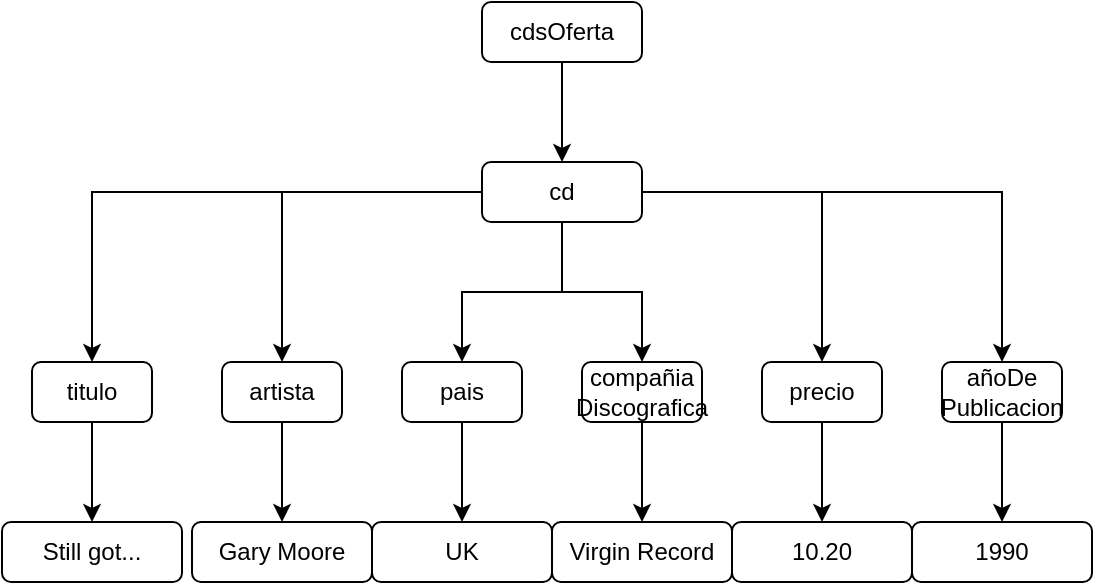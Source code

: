 <mxfile version="13.7.3" type="device"><diagram id="6PDV2hIfOCl5iAvbKFGa" name="Página-1"><mxGraphModel dx="1092" dy="1321" grid="1" gridSize="10" guides="1" tooltips="1" connect="1" arrows="1" fold="1" page="1" pageScale="1" pageWidth="1169" pageHeight="827" math="0" shadow="0"><root><mxCell id="0"/><mxCell id="1" parent="0"/><mxCell id="RucLB_RYUw18ixzKtMw6-12" value="" style="edgeStyle=orthogonalEdgeStyle;rounded=0;orthogonalLoop=1;jettySize=auto;html=1;entryX=0.5;entryY=0;entryDx=0;entryDy=0;" edge="1" parent="1" source="RucLB_RYUw18ixzKtMw6-1" target="RucLB_RYUw18ixzKtMw6-7"><mxGeometry relative="1" as="geometry"/></mxCell><mxCell id="RucLB_RYUw18ixzKtMw6-13" style="edgeStyle=orthogonalEdgeStyle;rounded=0;orthogonalLoop=1;jettySize=auto;html=1;entryX=0.5;entryY=0;entryDx=0;entryDy=0;" edge="1" parent="1" source="RucLB_RYUw18ixzKtMw6-1" target="RucLB_RYUw18ixzKtMw6-6"><mxGeometry relative="1" as="geometry"/></mxCell><mxCell id="RucLB_RYUw18ixzKtMw6-14" style="edgeStyle=orthogonalEdgeStyle;rounded=0;orthogonalLoop=1;jettySize=auto;html=1;entryX=0.5;entryY=0;entryDx=0;entryDy=0;" edge="1" parent="1" source="RucLB_RYUw18ixzKtMw6-1" target="RucLB_RYUw18ixzKtMw6-3"><mxGeometry relative="1" as="geometry"/></mxCell><mxCell id="RucLB_RYUw18ixzKtMw6-15" style="edgeStyle=orthogonalEdgeStyle;rounded=0;orthogonalLoop=1;jettySize=auto;html=1;entryX=0.5;entryY=0;entryDx=0;entryDy=0;" edge="1" parent="1" source="RucLB_RYUw18ixzKtMw6-1" target="RucLB_RYUw18ixzKtMw6-5"><mxGeometry relative="1" as="geometry"/></mxCell><mxCell id="RucLB_RYUw18ixzKtMw6-16" style="edgeStyle=orthogonalEdgeStyle;rounded=0;orthogonalLoop=1;jettySize=auto;html=1;entryX=0.5;entryY=0;entryDx=0;entryDy=0;" edge="1" parent="1" source="RucLB_RYUw18ixzKtMw6-1" target="RucLB_RYUw18ixzKtMw6-4"><mxGeometry relative="1" as="geometry"/></mxCell><mxCell id="RucLB_RYUw18ixzKtMw6-17" style="edgeStyle=orthogonalEdgeStyle;rounded=0;orthogonalLoop=1;jettySize=auto;html=1;entryX=0.5;entryY=0;entryDx=0;entryDy=0;" edge="1" parent="1" source="RucLB_RYUw18ixzKtMw6-1" target="RucLB_RYUw18ixzKtMw6-2"><mxGeometry relative="1" as="geometry"/></mxCell><mxCell id="RucLB_RYUw18ixzKtMw6-1" value="cd" style="rounded=1;whiteSpace=wrap;html=1;" vertex="1" parent="1"><mxGeometry x="280" y="30" width="80" height="30" as="geometry"/></mxCell><mxCell id="RucLB_RYUw18ixzKtMw6-36" value="" style="edgeStyle=orthogonalEdgeStyle;rounded=0;orthogonalLoop=1;jettySize=auto;html=1;" edge="1" parent="1" source="RucLB_RYUw18ixzKtMw6-2" target="RucLB_RYUw18ixzKtMw6-31"><mxGeometry relative="1" as="geometry"/></mxCell><mxCell id="RucLB_RYUw18ixzKtMw6-2" value="compañia&lt;br&gt;Discografica" style="rounded=1;whiteSpace=wrap;html=1;" vertex="1" parent="1"><mxGeometry x="330" y="130" width="60" height="30" as="geometry"/></mxCell><mxCell id="RucLB_RYUw18ixzKtMw6-35" value="" style="edgeStyle=orthogonalEdgeStyle;rounded=0;orthogonalLoop=1;jettySize=auto;html=1;" edge="1" parent="1" source="RucLB_RYUw18ixzKtMw6-3" target="RucLB_RYUw18ixzKtMw6-30"><mxGeometry relative="1" as="geometry"/></mxCell><mxCell id="RucLB_RYUw18ixzKtMw6-3" value="pais" style="rounded=1;whiteSpace=wrap;html=1;" vertex="1" parent="1"><mxGeometry x="240" y="130" width="60" height="30" as="geometry"/></mxCell><mxCell id="RucLB_RYUw18ixzKtMw6-37" value="" style="edgeStyle=orthogonalEdgeStyle;rounded=0;orthogonalLoop=1;jettySize=auto;html=1;" edge="1" parent="1" source="RucLB_RYUw18ixzKtMw6-4" target="RucLB_RYUw18ixzKtMw6-32"><mxGeometry relative="1" as="geometry"/></mxCell><mxCell id="RucLB_RYUw18ixzKtMw6-4" value="precio" style="rounded=1;whiteSpace=wrap;html=1;" vertex="1" parent="1"><mxGeometry x="420" y="130" width="60" height="30" as="geometry"/></mxCell><mxCell id="RucLB_RYUw18ixzKtMw6-38" value="" style="edgeStyle=orthogonalEdgeStyle;rounded=0;orthogonalLoop=1;jettySize=auto;html=1;" edge="1" parent="1" source="RucLB_RYUw18ixzKtMw6-5" target="RucLB_RYUw18ixzKtMw6-29"><mxGeometry relative="1" as="geometry"/></mxCell><mxCell id="RucLB_RYUw18ixzKtMw6-5" value="añoDe&lt;br&gt;Publicacion" style="rounded=1;whiteSpace=wrap;html=1;" vertex="1" parent="1"><mxGeometry x="510" y="130" width="60" height="30" as="geometry"/></mxCell><mxCell id="RucLB_RYUw18ixzKtMw6-34" value="" style="edgeStyle=orthogonalEdgeStyle;rounded=0;orthogonalLoop=1;jettySize=auto;html=1;" edge="1" parent="1" source="RucLB_RYUw18ixzKtMw6-6" target="RucLB_RYUw18ixzKtMw6-28"><mxGeometry relative="1" as="geometry"/></mxCell><mxCell id="RucLB_RYUw18ixzKtMw6-6" value="artista" style="rounded=1;whiteSpace=wrap;html=1;" vertex="1" parent="1"><mxGeometry x="150" y="130" width="60" height="30" as="geometry"/></mxCell><mxCell id="RucLB_RYUw18ixzKtMw6-33" value="" style="edgeStyle=orthogonalEdgeStyle;rounded=0;orthogonalLoop=1;jettySize=auto;html=1;" edge="1" parent="1" source="RucLB_RYUw18ixzKtMw6-7" target="RucLB_RYUw18ixzKtMw6-20"><mxGeometry relative="1" as="geometry"/></mxCell><mxCell id="RucLB_RYUw18ixzKtMw6-7" value="titulo" style="rounded=1;whiteSpace=wrap;html=1;" vertex="1" parent="1"><mxGeometry x="55" y="130" width="60" height="30" as="geometry"/></mxCell><mxCell id="RucLB_RYUw18ixzKtMw6-9" style="edgeStyle=orthogonalEdgeStyle;rounded=0;orthogonalLoop=1;jettySize=auto;html=1;exitX=0.5;exitY=1;exitDx=0;exitDy=0;" edge="1" parent="1" source="RucLB_RYUw18ixzKtMw6-5" target="RucLB_RYUw18ixzKtMw6-5"><mxGeometry relative="1" as="geometry"/></mxCell><mxCell id="RucLB_RYUw18ixzKtMw6-19" value="" style="edgeStyle=orthogonalEdgeStyle;rounded=0;orthogonalLoop=1;jettySize=auto;html=1;" edge="1" parent="1" source="RucLB_RYUw18ixzKtMw6-18" target="RucLB_RYUw18ixzKtMw6-1"><mxGeometry relative="1" as="geometry"/></mxCell><mxCell id="RucLB_RYUw18ixzKtMw6-18" value="cdsOferta" style="rounded=1;whiteSpace=wrap;html=1;" vertex="1" parent="1"><mxGeometry x="280" y="-50" width="80" height="30" as="geometry"/></mxCell><mxCell id="RucLB_RYUw18ixzKtMw6-20" value="Still got..." style="rounded=1;whiteSpace=wrap;html=1;" vertex="1" parent="1"><mxGeometry x="40" y="210" width="90" height="30" as="geometry"/></mxCell><mxCell id="RucLB_RYUw18ixzKtMw6-28" value="Gary Moore" style="rounded=1;whiteSpace=wrap;html=1;" vertex="1" parent="1"><mxGeometry x="135" y="210" width="90" height="30" as="geometry"/></mxCell><mxCell id="RucLB_RYUw18ixzKtMw6-29" value="1990" style="rounded=1;whiteSpace=wrap;html=1;" vertex="1" parent="1"><mxGeometry x="495" y="210" width="90" height="30" as="geometry"/></mxCell><mxCell id="RucLB_RYUw18ixzKtMw6-30" value="UK" style="rounded=1;whiteSpace=wrap;html=1;" vertex="1" parent="1"><mxGeometry x="225" y="210" width="90" height="30" as="geometry"/></mxCell><mxCell id="RucLB_RYUw18ixzKtMw6-31" value="Virgin Record" style="rounded=1;whiteSpace=wrap;html=1;" vertex="1" parent="1"><mxGeometry x="315" y="210" width="90" height="30" as="geometry"/></mxCell><mxCell id="RucLB_RYUw18ixzKtMw6-32" value="10.20" style="rounded=1;whiteSpace=wrap;html=1;" vertex="1" parent="1"><mxGeometry x="405" y="210" width="90" height="30" as="geometry"/></mxCell></root></mxGraphModel></diagram></mxfile>